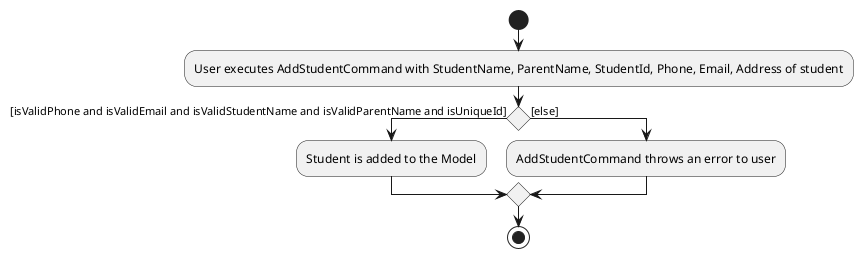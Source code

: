 @startuml
start
:User executes AddStudentCommand with StudentName, ParentName, StudentId, Phone, Email, Address of student;
if () then ([isValidPhone and isValidEmail and isValidStudentName and isValidParentName and isUniqueId])
    :Student is added to the Model;
else ([else])
:AddStudentCommand throws an error to user;
endif
stop
@enduml